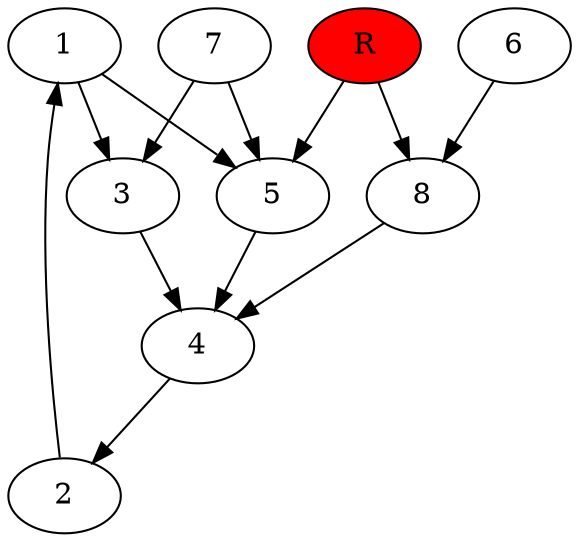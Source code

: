 digraph prb13399 {
	1
	2
	3
	4
	5
	6
	7
	8
	R [fillcolor="#ff0000" style=filled]
	1 -> 3
	1 -> 5
	2 -> 1
	3 -> 4
	4 -> 2
	5 -> 4
	6 -> 8
	7 -> 3
	7 -> 5
	8 -> 4
	R -> 5
	R -> 8
}
